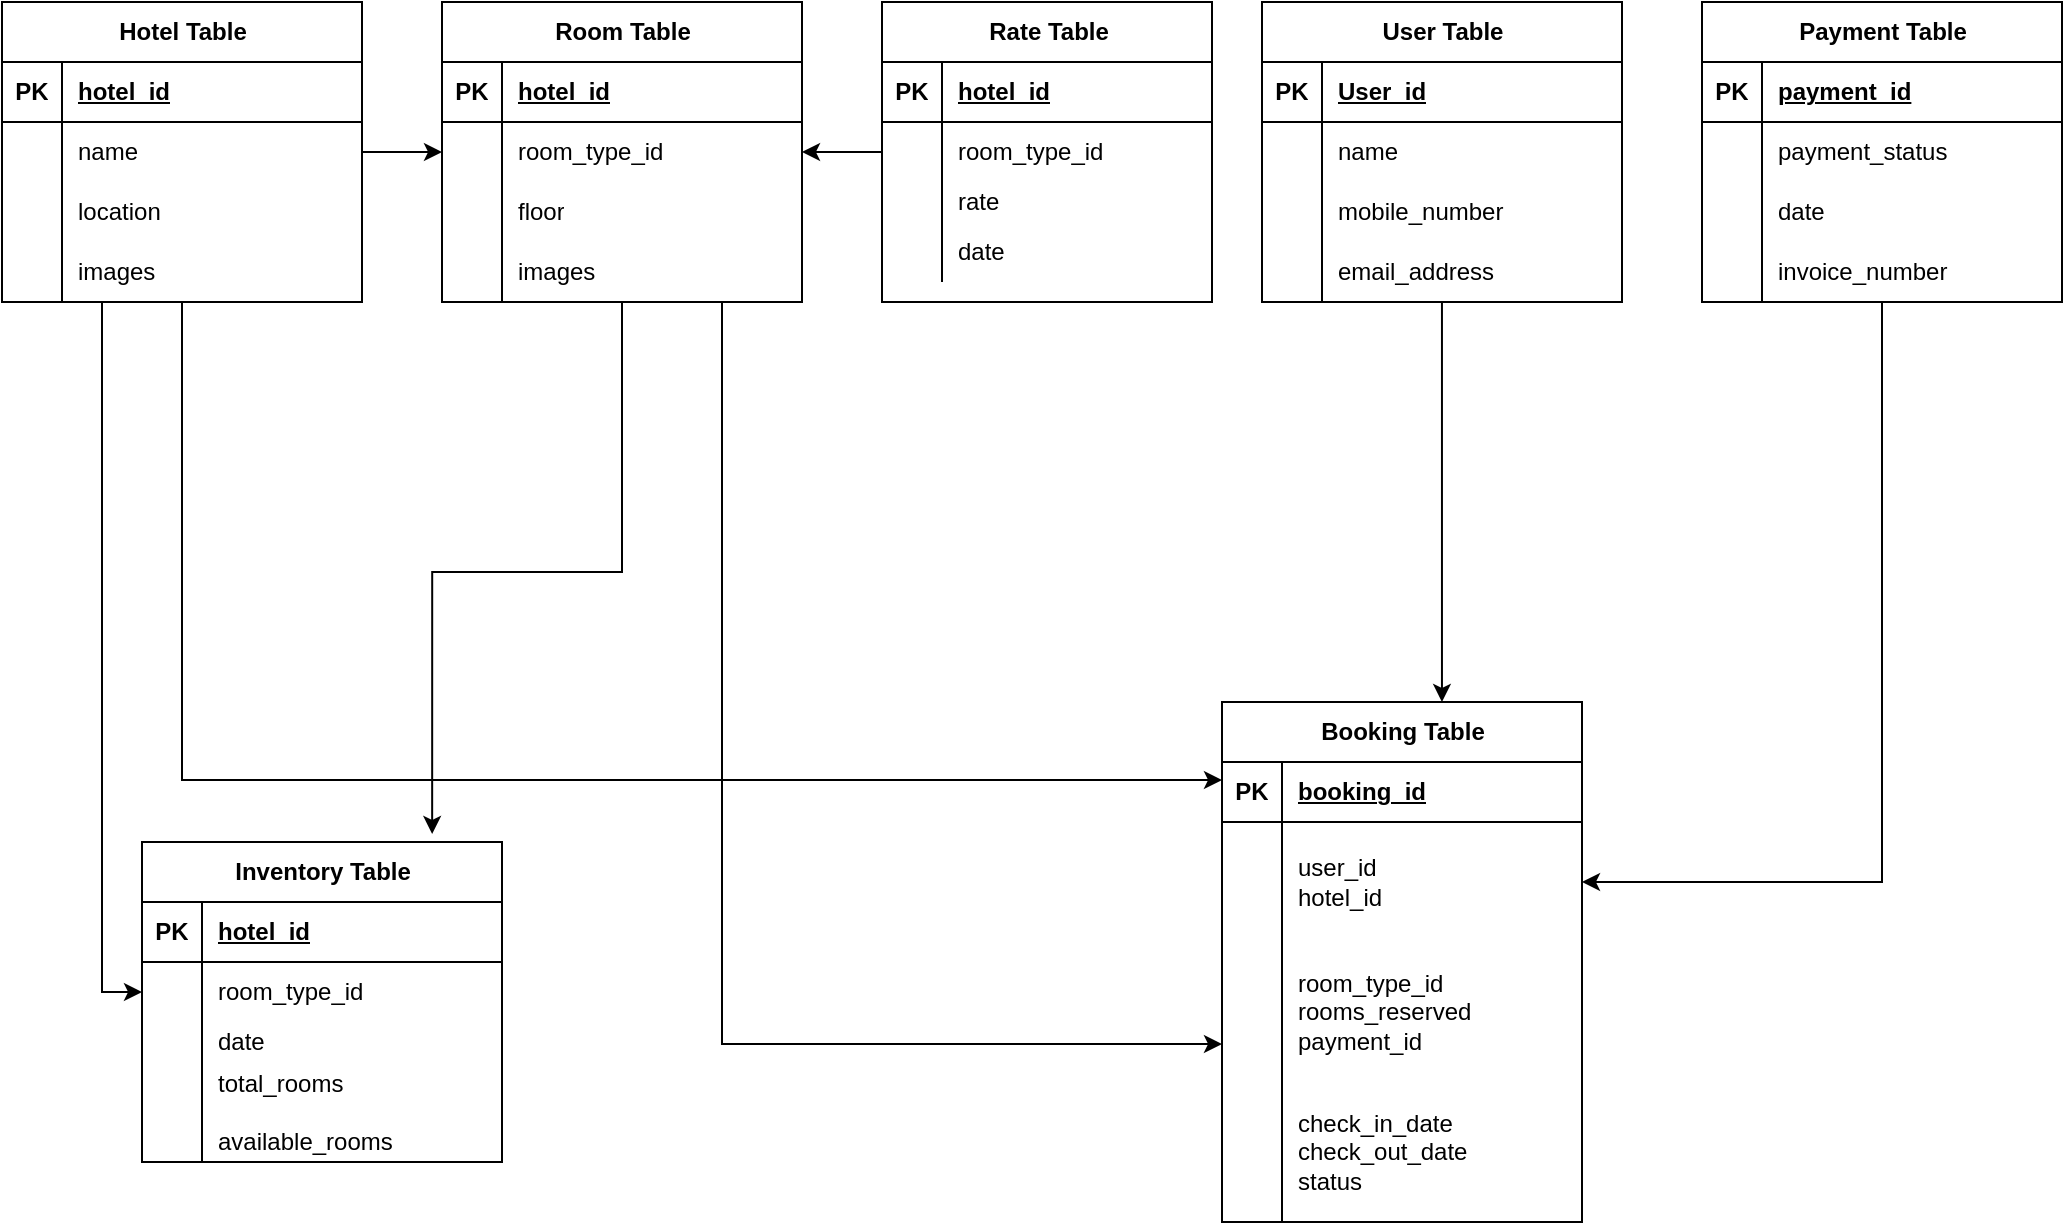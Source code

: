 <mxfile version="26.0.8">
  <diagram name="Page-1" id="91kWPEi9v97__Eyfj68g">
    <mxGraphModel dx="1034" dy="739" grid="1" gridSize="10" guides="1" tooltips="1" connect="1" arrows="1" fold="1" page="1" pageScale="1" pageWidth="850" pageHeight="1100" math="0" shadow="0">
      <root>
        <mxCell id="0" />
        <mxCell id="1" parent="0" />
        <mxCell id="qnLXhBrx2bTxhAxsu5Qp-27" value="" style="edgeStyle=orthogonalEdgeStyle;rounded=0;orthogonalLoop=1;jettySize=auto;html=1;" edge="1" parent="1" source="qnLXhBrx2bTxhAxsu5Qp-1" target="qnLXhBrx2bTxhAxsu5Qp-14">
          <mxGeometry relative="1" as="geometry" />
        </mxCell>
        <mxCell id="qnLXhBrx2bTxhAxsu5Qp-132" style="edgeStyle=orthogonalEdgeStyle;rounded=0;orthogonalLoop=1;jettySize=auto;html=1;entryX=0;entryY=0.5;entryDx=0;entryDy=0;" edge="1" parent="1" source="qnLXhBrx2bTxhAxsu5Qp-1" target="qnLXhBrx2bTxhAxsu5Qp-61">
          <mxGeometry relative="1" as="geometry">
            <Array as="points">
              <mxPoint x="110" y="585" />
            </Array>
          </mxGeometry>
        </mxCell>
        <mxCell id="qnLXhBrx2bTxhAxsu5Qp-1" value="Hotel Table" style="shape=table;startSize=30;container=1;collapsible=1;childLayout=tableLayout;fixedRows=1;rowLines=0;fontStyle=1;align=center;resizeLast=1;html=1;" vertex="1" parent="1">
          <mxGeometry x="60" y="90" width="180" height="150" as="geometry" />
        </mxCell>
        <mxCell id="qnLXhBrx2bTxhAxsu5Qp-2" value="" style="shape=tableRow;horizontal=0;startSize=0;swimlaneHead=0;swimlaneBody=0;fillColor=none;collapsible=0;dropTarget=0;points=[[0,0.5],[1,0.5]];portConstraint=eastwest;top=0;left=0;right=0;bottom=1;" vertex="1" parent="qnLXhBrx2bTxhAxsu5Qp-1">
          <mxGeometry y="30" width="180" height="30" as="geometry" />
        </mxCell>
        <mxCell id="qnLXhBrx2bTxhAxsu5Qp-3" value="PK" style="shape=partialRectangle;connectable=0;fillColor=none;top=0;left=0;bottom=0;right=0;fontStyle=1;overflow=hidden;whiteSpace=wrap;html=1;" vertex="1" parent="qnLXhBrx2bTxhAxsu5Qp-2">
          <mxGeometry width="30" height="30" as="geometry">
            <mxRectangle width="30" height="30" as="alternateBounds" />
          </mxGeometry>
        </mxCell>
        <mxCell id="qnLXhBrx2bTxhAxsu5Qp-4" value="hotel_id" style="shape=partialRectangle;connectable=0;fillColor=none;top=0;left=0;bottom=0;right=0;align=left;spacingLeft=6;fontStyle=5;overflow=hidden;whiteSpace=wrap;html=1;" vertex="1" parent="qnLXhBrx2bTxhAxsu5Qp-2">
          <mxGeometry x="30" width="150" height="30" as="geometry">
            <mxRectangle width="150" height="30" as="alternateBounds" />
          </mxGeometry>
        </mxCell>
        <mxCell id="qnLXhBrx2bTxhAxsu5Qp-5" value="" style="shape=tableRow;horizontal=0;startSize=0;swimlaneHead=0;swimlaneBody=0;fillColor=none;collapsible=0;dropTarget=0;points=[[0,0.5],[1,0.5]];portConstraint=eastwest;top=0;left=0;right=0;bottom=0;" vertex="1" parent="qnLXhBrx2bTxhAxsu5Qp-1">
          <mxGeometry y="60" width="180" height="30" as="geometry" />
        </mxCell>
        <mxCell id="qnLXhBrx2bTxhAxsu5Qp-6" value="" style="shape=partialRectangle;connectable=0;fillColor=none;top=0;left=0;bottom=0;right=0;editable=1;overflow=hidden;whiteSpace=wrap;html=1;" vertex="1" parent="qnLXhBrx2bTxhAxsu5Qp-5">
          <mxGeometry width="30" height="30" as="geometry">
            <mxRectangle width="30" height="30" as="alternateBounds" />
          </mxGeometry>
        </mxCell>
        <mxCell id="qnLXhBrx2bTxhAxsu5Qp-7" value="name" style="shape=partialRectangle;connectable=0;fillColor=none;top=0;left=0;bottom=0;right=0;align=left;spacingLeft=6;overflow=hidden;whiteSpace=wrap;html=1;" vertex="1" parent="qnLXhBrx2bTxhAxsu5Qp-5">
          <mxGeometry x="30" width="150" height="30" as="geometry">
            <mxRectangle width="150" height="30" as="alternateBounds" />
          </mxGeometry>
        </mxCell>
        <mxCell id="qnLXhBrx2bTxhAxsu5Qp-8" value="" style="shape=tableRow;horizontal=0;startSize=0;swimlaneHead=0;swimlaneBody=0;fillColor=none;collapsible=0;dropTarget=0;points=[[0,0.5],[1,0.5]];portConstraint=eastwest;top=0;left=0;right=0;bottom=0;" vertex="1" parent="qnLXhBrx2bTxhAxsu5Qp-1">
          <mxGeometry y="90" width="180" height="30" as="geometry" />
        </mxCell>
        <mxCell id="qnLXhBrx2bTxhAxsu5Qp-9" value="" style="shape=partialRectangle;connectable=0;fillColor=none;top=0;left=0;bottom=0;right=0;editable=1;overflow=hidden;whiteSpace=wrap;html=1;" vertex="1" parent="qnLXhBrx2bTxhAxsu5Qp-8">
          <mxGeometry width="30" height="30" as="geometry">
            <mxRectangle width="30" height="30" as="alternateBounds" />
          </mxGeometry>
        </mxCell>
        <mxCell id="qnLXhBrx2bTxhAxsu5Qp-10" value="location" style="shape=partialRectangle;connectable=0;fillColor=none;top=0;left=0;bottom=0;right=0;align=left;spacingLeft=6;overflow=hidden;whiteSpace=wrap;html=1;" vertex="1" parent="qnLXhBrx2bTxhAxsu5Qp-8">
          <mxGeometry x="30" width="150" height="30" as="geometry">
            <mxRectangle width="150" height="30" as="alternateBounds" />
          </mxGeometry>
        </mxCell>
        <mxCell id="qnLXhBrx2bTxhAxsu5Qp-11" value="" style="shape=tableRow;horizontal=0;startSize=0;swimlaneHead=0;swimlaneBody=0;fillColor=none;collapsible=0;dropTarget=0;points=[[0,0.5],[1,0.5]];portConstraint=eastwest;top=0;left=0;right=0;bottom=0;" vertex="1" parent="qnLXhBrx2bTxhAxsu5Qp-1">
          <mxGeometry y="120" width="180" height="30" as="geometry" />
        </mxCell>
        <mxCell id="qnLXhBrx2bTxhAxsu5Qp-12" value="" style="shape=partialRectangle;connectable=0;fillColor=none;top=0;left=0;bottom=0;right=0;editable=1;overflow=hidden;whiteSpace=wrap;html=1;" vertex="1" parent="qnLXhBrx2bTxhAxsu5Qp-11">
          <mxGeometry width="30" height="30" as="geometry">
            <mxRectangle width="30" height="30" as="alternateBounds" />
          </mxGeometry>
        </mxCell>
        <mxCell id="qnLXhBrx2bTxhAxsu5Qp-13" value="images" style="shape=partialRectangle;connectable=0;fillColor=none;top=0;left=0;bottom=0;right=0;align=left;spacingLeft=6;overflow=hidden;whiteSpace=wrap;html=1;" vertex="1" parent="qnLXhBrx2bTxhAxsu5Qp-11">
          <mxGeometry x="30" width="150" height="30" as="geometry">
            <mxRectangle width="150" height="30" as="alternateBounds" />
          </mxGeometry>
        </mxCell>
        <mxCell id="qnLXhBrx2bTxhAxsu5Qp-14" value="Room Table" style="shape=table;startSize=30;container=1;collapsible=1;childLayout=tableLayout;fixedRows=1;rowLines=0;fontStyle=1;align=center;resizeLast=1;html=1;" vertex="1" parent="1">
          <mxGeometry x="280" y="90" width="180" height="150" as="geometry" />
        </mxCell>
        <mxCell id="qnLXhBrx2bTxhAxsu5Qp-15" value="" style="shape=tableRow;horizontal=0;startSize=0;swimlaneHead=0;swimlaneBody=0;fillColor=none;collapsible=0;dropTarget=0;points=[[0,0.5],[1,0.5]];portConstraint=eastwest;top=0;left=0;right=0;bottom=1;" vertex="1" parent="qnLXhBrx2bTxhAxsu5Qp-14">
          <mxGeometry y="30" width="180" height="30" as="geometry" />
        </mxCell>
        <mxCell id="qnLXhBrx2bTxhAxsu5Qp-16" value="PK" style="shape=partialRectangle;connectable=0;fillColor=none;top=0;left=0;bottom=0;right=0;fontStyle=1;overflow=hidden;whiteSpace=wrap;html=1;" vertex="1" parent="qnLXhBrx2bTxhAxsu5Qp-15">
          <mxGeometry width="30" height="30" as="geometry">
            <mxRectangle width="30" height="30" as="alternateBounds" />
          </mxGeometry>
        </mxCell>
        <mxCell id="qnLXhBrx2bTxhAxsu5Qp-17" value="hotel_id" style="shape=partialRectangle;connectable=0;fillColor=none;top=0;left=0;bottom=0;right=0;align=left;spacingLeft=6;fontStyle=5;overflow=hidden;whiteSpace=wrap;html=1;" vertex="1" parent="qnLXhBrx2bTxhAxsu5Qp-15">
          <mxGeometry x="30" width="150" height="30" as="geometry">
            <mxRectangle width="150" height="30" as="alternateBounds" />
          </mxGeometry>
        </mxCell>
        <mxCell id="qnLXhBrx2bTxhAxsu5Qp-18" value="" style="shape=tableRow;horizontal=0;startSize=0;swimlaneHead=0;swimlaneBody=0;fillColor=none;collapsible=0;dropTarget=0;points=[[0,0.5],[1,0.5]];portConstraint=eastwest;top=0;left=0;right=0;bottom=0;" vertex="1" parent="qnLXhBrx2bTxhAxsu5Qp-14">
          <mxGeometry y="60" width="180" height="30" as="geometry" />
        </mxCell>
        <mxCell id="qnLXhBrx2bTxhAxsu5Qp-19" value="" style="shape=partialRectangle;connectable=0;fillColor=none;top=0;left=0;bottom=0;right=0;editable=1;overflow=hidden;whiteSpace=wrap;html=1;" vertex="1" parent="qnLXhBrx2bTxhAxsu5Qp-18">
          <mxGeometry width="30" height="30" as="geometry">
            <mxRectangle width="30" height="30" as="alternateBounds" />
          </mxGeometry>
        </mxCell>
        <mxCell id="qnLXhBrx2bTxhAxsu5Qp-20" value="room_type_id" style="shape=partialRectangle;connectable=0;fillColor=none;top=0;left=0;bottom=0;right=0;align=left;spacingLeft=6;overflow=hidden;whiteSpace=wrap;html=1;" vertex="1" parent="qnLXhBrx2bTxhAxsu5Qp-18">
          <mxGeometry x="30" width="150" height="30" as="geometry">
            <mxRectangle width="150" height="30" as="alternateBounds" />
          </mxGeometry>
        </mxCell>
        <mxCell id="qnLXhBrx2bTxhAxsu5Qp-21" value="" style="shape=tableRow;horizontal=0;startSize=0;swimlaneHead=0;swimlaneBody=0;fillColor=none;collapsible=0;dropTarget=0;points=[[0,0.5],[1,0.5]];portConstraint=eastwest;top=0;left=0;right=0;bottom=0;" vertex="1" parent="qnLXhBrx2bTxhAxsu5Qp-14">
          <mxGeometry y="90" width="180" height="30" as="geometry" />
        </mxCell>
        <mxCell id="qnLXhBrx2bTxhAxsu5Qp-22" value="" style="shape=partialRectangle;connectable=0;fillColor=none;top=0;left=0;bottom=0;right=0;editable=1;overflow=hidden;whiteSpace=wrap;html=1;" vertex="1" parent="qnLXhBrx2bTxhAxsu5Qp-21">
          <mxGeometry width="30" height="30" as="geometry">
            <mxRectangle width="30" height="30" as="alternateBounds" />
          </mxGeometry>
        </mxCell>
        <mxCell id="qnLXhBrx2bTxhAxsu5Qp-23" value="floor" style="shape=partialRectangle;connectable=0;fillColor=none;top=0;left=0;bottom=0;right=0;align=left;spacingLeft=6;overflow=hidden;whiteSpace=wrap;html=1;" vertex="1" parent="qnLXhBrx2bTxhAxsu5Qp-21">
          <mxGeometry x="30" width="150" height="30" as="geometry">
            <mxRectangle width="150" height="30" as="alternateBounds" />
          </mxGeometry>
        </mxCell>
        <mxCell id="qnLXhBrx2bTxhAxsu5Qp-24" value="" style="shape=tableRow;horizontal=0;startSize=0;swimlaneHead=0;swimlaneBody=0;fillColor=none;collapsible=0;dropTarget=0;points=[[0,0.5],[1,0.5]];portConstraint=eastwest;top=0;left=0;right=0;bottom=0;" vertex="1" parent="qnLXhBrx2bTxhAxsu5Qp-14">
          <mxGeometry y="120" width="180" height="30" as="geometry" />
        </mxCell>
        <mxCell id="qnLXhBrx2bTxhAxsu5Qp-25" value="" style="shape=partialRectangle;connectable=0;fillColor=none;top=0;left=0;bottom=0;right=0;editable=1;overflow=hidden;whiteSpace=wrap;html=1;" vertex="1" parent="qnLXhBrx2bTxhAxsu5Qp-24">
          <mxGeometry width="30" height="30" as="geometry">
            <mxRectangle width="30" height="30" as="alternateBounds" />
          </mxGeometry>
        </mxCell>
        <mxCell id="qnLXhBrx2bTxhAxsu5Qp-26" value="images" style="shape=partialRectangle;connectable=0;fillColor=none;top=0;left=0;bottom=0;right=0;align=left;spacingLeft=6;overflow=hidden;whiteSpace=wrap;html=1;" vertex="1" parent="qnLXhBrx2bTxhAxsu5Qp-24">
          <mxGeometry x="30" width="150" height="30" as="geometry">
            <mxRectangle width="150" height="30" as="alternateBounds" />
          </mxGeometry>
        </mxCell>
        <mxCell id="qnLXhBrx2bTxhAxsu5Qp-57" value="Inventory Table" style="shape=table;startSize=30;container=1;collapsible=1;childLayout=tableLayout;fixedRows=1;rowLines=0;fontStyle=1;align=center;resizeLast=1;html=1;" vertex="1" parent="1">
          <mxGeometry x="130" y="510" width="180" height="160" as="geometry" />
        </mxCell>
        <mxCell id="qnLXhBrx2bTxhAxsu5Qp-58" value="" style="shape=tableRow;horizontal=0;startSize=0;swimlaneHead=0;swimlaneBody=0;fillColor=none;collapsible=0;dropTarget=0;points=[[0,0.5],[1,0.5]];portConstraint=eastwest;top=0;left=0;right=0;bottom=1;" vertex="1" parent="qnLXhBrx2bTxhAxsu5Qp-57">
          <mxGeometry y="30" width="180" height="30" as="geometry" />
        </mxCell>
        <mxCell id="qnLXhBrx2bTxhAxsu5Qp-59" value="PK" style="shape=partialRectangle;connectable=0;fillColor=none;top=0;left=0;bottom=0;right=0;fontStyle=1;overflow=hidden;whiteSpace=wrap;html=1;" vertex="1" parent="qnLXhBrx2bTxhAxsu5Qp-58">
          <mxGeometry width="30" height="30" as="geometry">
            <mxRectangle width="30" height="30" as="alternateBounds" />
          </mxGeometry>
        </mxCell>
        <mxCell id="qnLXhBrx2bTxhAxsu5Qp-60" value="hotel_id" style="shape=partialRectangle;connectable=0;fillColor=none;top=0;left=0;bottom=0;right=0;align=left;spacingLeft=6;fontStyle=5;overflow=hidden;whiteSpace=wrap;html=1;" vertex="1" parent="qnLXhBrx2bTxhAxsu5Qp-58">
          <mxGeometry x="30" width="150" height="30" as="geometry">
            <mxRectangle width="150" height="30" as="alternateBounds" />
          </mxGeometry>
        </mxCell>
        <mxCell id="qnLXhBrx2bTxhAxsu5Qp-61" value="" style="shape=tableRow;horizontal=0;startSize=0;swimlaneHead=0;swimlaneBody=0;fillColor=none;collapsible=0;dropTarget=0;points=[[0,0.5],[1,0.5]];portConstraint=eastwest;top=0;left=0;right=0;bottom=0;" vertex="1" parent="qnLXhBrx2bTxhAxsu5Qp-57">
          <mxGeometry y="60" width="180" height="30" as="geometry" />
        </mxCell>
        <mxCell id="qnLXhBrx2bTxhAxsu5Qp-62" value="" style="shape=partialRectangle;connectable=0;fillColor=none;top=0;left=0;bottom=0;right=0;editable=1;overflow=hidden;whiteSpace=wrap;html=1;" vertex="1" parent="qnLXhBrx2bTxhAxsu5Qp-61">
          <mxGeometry width="30" height="30" as="geometry">
            <mxRectangle width="30" height="30" as="alternateBounds" />
          </mxGeometry>
        </mxCell>
        <mxCell id="qnLXhBrx2bTxhAxsu5Qp-63" value="room_type_id" style="shape=partialRectangle;connectable=0;fillColor=none;top=0;left=0;bottom=0;right=0;align=left;spacingLeft=6;overflow=hidden;whiteSpace=wrap;html=1;" vertex="1" parent="qnLXhBrx2bTxhAxsu5Qp-61">
          <mxGeometry x="30" width="150" height="30" as="geometry">
            <mxRectangle width="150" height="30" as="alternateBounds" />
          </mxGeometry>
        </mxCell>
        <mxCell id="qnLXhBrx2bTxhAxsu5Qp-64" value="" style="shape=tableRow;horizontal=0;startSize=0;swimlaneHead=0;swimlaneBody=0;fillColor=none;collapsible=0;dropTarget=0;points=[[0,0.5],[1,0.5]];portConstraint=eastwest;top=0;left=0;right=0;bottom=0;" vertex="1" parent="qnLXhBrx2bTxhAxsu5Qp-57">
          <mxGeometry y="90" width="180" height="20" as="geometry" />
        </mxCell>
        <mxCell id="qnLXhBrx2bTxhAxsu5Qp-65" value="" style="shape=partialRectangle;connectable=0;fillColor=none;top=0;left=0;bottom=0;right=0;editable=1;overflow=hidden;whiteSpace=wrap;html=1;" vertex="1" parent="qnLXhBrx2bTxhAxsu5Qp-64">
          <mxGeometry width="30" height="20" as="geometry">
            <mxRectangle width="30" height="20" as="alternateBounds" />
          </mxGeometry>
        </mxCell>
        <mxCell id="qnLXhBrx2bTxhAxsu5Qp-66" value="date" style="shape=partialRectangle;connectable=0;fillColor=none;top=0;left=0;bottom=0;right=0;align=left;spacingLeft=6;overflow=hidden;whiteSpace=wrap;html=1;" vertex="1" parent="qnLXhBrx2bTxhAxsu5Qp-64">
          <mxGeometry x="30" width="150" height="20" as="geometry">
            <mxRectangle width="150" height="20" as="alternateBounds" />
          </mxGeometry>
        </mxCell>
        <mxCell id="qnLXhBrx2bTxhAxsu5Qp-67" value="" style="shape=tableRow;horizontal=0;startSize=0;swimlaneHead=0;swimlaneBody=0;fillColor=none;collapsible=0;dropTarget=0;points=[[0,0.5],[1,0.5]];portConstraint=eastwest;top=0;left=0;right=0;bottom=0;" vertex="1" parent="qnLXhBrx2bTxhAxsu5Qp-57">
          <mxGeometry y="110" width="180" height="50" as="geometry" />
        </mxCell>
        <mxCell id="qnLXhBrx2bTxhAxsu5Qp-68" value="" style="shape=partialRectangle;connectable=0;fillColor=none;top=0;left=0;bottom=0;right=0;editable=1;overflow=hidden;whiteSpace=wrap;html=1;" vertex="1" parent="qnLXhBrx2bTxhAxsu5Qp-67">
          <mxGeometry width="30" height="50" as="geometry">
            <mxRectangle width="30" height="50" as="alternateBounds" />
          </mxGeometry>
        </mxCell>
        <mxCell id="qnLXhBrx2bTxhAxsu5Qp-69" value="total_rooms&lt;div&gt;&lt;br&gt;&lt;div&gt;available_rooms&lt;/div&gt;&lt;/div&gt;" style="shape=partialRectangle;connectable=0;fillColor=none;top=0;left=0;bottom=0;right=0;align=left;spacingLeft=6;overflow=hidden;whiteSpace=wrap;html=1;" vertex="1" parent="qnLXhBrx2bTxhAxsu5Qp-67">
          <mxGeometry x="30" width="150" height="50" as="geometry">
            <mxRectangle width="150" height="50" as="alternateBounds" />
          </mxGeometry>
        </mxCell>
        <mxCell id="qnLXhBrx2bTxhAxsu5Qp-72" value="User Table" style="shape=table;startSize=30;container=1;collapsible=1;childLayout=tableLayout;fixedRows=1;rowLines=0;fontStyle=1;align=center;resizeLast=1;html=1;" vertex="1" parent="1">
          <mxGeometry x="690" y="90" width="180" height="150" as="geometry" />
        </mxCell>
        <mxCell id="qnLXhBrx2bTxhAxsu5Qp-73" value="" style="shape=tableRow;horizontal=0;startSize=0;swimlaneHead=0;swimlaneBody=0;fillColor=none;collapsible=0;dropTarget=0;points=[[0,0.5],[1,0.5]];portConstraint=eastwest;top=0;left=0;right=0;bottom=1;" vertex="1" parent="qnLXhBrx2bTxhAxsu5Qp-72">
          <mxGeometry y="30" width="180" height="30" as="geometry" />
        </mxCell>
        <mxCell id="qnLXhBrx2bTxhAxsu5Qp-74" value="PK" style="shape=partialRectangle;connectable=0;fillColor=none;top=0;left=0;bottom=0;right=0;fontStyle=1;overflow=hidden;whiteSpace=wrap;html=1;" vertex="1" parent="qnLXhBrx2bTxhAxsu5Qp-73">
          <mxGeometry width="30" height="30" as="geometry">
            <mxRectangle width="30" height="30" as="alternateBounds" />
          </mxGeometry>
        </mxCell>
        <mxCell id="qnLXhBrx2bTxhAxsu5Qp-75" value="User_id" style="shape=partialRectangle;connectable=0;fillColor=none;top=0;left=0;bottom=0;right=0;align=left;spacingLeft=6;fontStyle=5;overflow=hidden;whiteSpace=wrap;html=1;" vertex="1" parent="qnLXhBrx2bTxhAxsu5Qp-73">
          <mxGeometry x="30" width="150" height="30" as="geometry">
            <mxRectangle width="150" height="30" as="alternateBounds" />
          </mxGeometry>
        </mxCell>
        <mxCell id="qnLXhBrx2bTxhAxsu5Qp-76" value="" style="shape=tableRow;horizontal=0;startSize=0;swimlaneHead=0;swimlaneBody=0;fillColor=none;collapsible=0;dropTarget=0;points=[[0,0.5],[1,0.5]];portConstraint=eastwest;top=0;left=0;right=0;bottom=0;" vertex="1" parent="qnLXhBrx2bTxhAxsu5Qp-72">
          <mxGeometry y="60" width="180" height="30" as="geometry" />
        </mxCell>
        <mxCell id="qnLXhBrx2bTxhAxsu5Qp-77" value="" style="shape=partialRectangle;connectable=0;fillColor=none;top=0;left=0;bottom=0;right=0;editable=1;overflow=hidden;whiteSpace=wrap;html=1;" vertex="1" parent="qnLXhBrx2bTxhAxsu5Qp-76">
          <mxGeometry width="30" height="30" as="geometry">
            <mxRectangle width="30" height="30" as="alternateBounds" />
          </mxGeometry>
        </mxCell>
        <mxCell id="qnLXhBrx2bTxhAxsu5Qp-78" value="name" style="shape=partialRectangle;connectable=0;fillColor=none;top=0;left=0;bottom=0;right=0;align=left;spacingLeft=6;overflow=hidden;whiteSpace=wrap;html=1;" vertex="1" parent="qnLXhBrx2bTxhAxsu5Qp-76">
          <mxGeometry x="30" width="150" height="30" as="geometry">
            <mxRectangle width="150" height="30" as="alternateBounds" />
          </mxGeometry>
        </mxCell>
        <mxCell id="qnLXhBrx2bTxhAxsu5Qp-79" value="" style="shape=tableRow;horizontal=0;startSize=0;swimlaneHead=0;swimlaneBody=0;fillColor=none;collapsible=0;dropTarget=0;points=[[0,0.5],[1,0.5]];portConstraint=eastwest;top=0;left=0;right=0;bottom=0;" vertex="1" parent="qnLXhBrx2bTxhAxsu5Qp-72">
          <mxGeometry y="90" width="180" height="30" as="geometry" />
        </mxCell>
        <mxCell id="qnLXhBrx2bTxhAxsu5Qp-80" value="" style="shape=partialRectangle;connectable=0;fillColor=none;top=0;left=0;bottom=0;right=0;editable=1;overflow=hidden;whiteSpace=wrap;html=1;" vertex="1" parent="qnLXhBrx2bTxhAxsu5Qp-79">
          <mxGeometry width="30" height="30" as="geometry">
            <mxRectangle width="30" height="30" as="alternateBounds" />
          </mxGeometry>
        </mxCell>
        <mxCell id="qnLXhBrx2bTxhAxsu5Qp-81" value="mobile_number" style="shape=partialRectangle;connectable=0;fillColor=none;top=0;left=0;bottom=0;right=0;align=left;spacingLeft=6;overflow=hidden;whiteSpace=wrap;html=1;" vertex="1" parent="qnLXhBrx2bTxhAxsu5Qp-79">
          <mxGeometry x="30" width="150" height="30" as="geometry">
            <mxRectangle width="150" height="30" as="alternateBounds" />
          </mxGeometry>
        </mxCell>
        <mxCell id="qnLXhBrx2bTxhAxsu5Qp-82" value="" style="shape=tableRow;horizontal=0;startSize=0;swimlaneHead=0;swimlaneBody=0;fillColor=none;collapsible=0;dropTarget=0;points=[[0,0.5],[1,0.5]];portConstraint=eastwest;top=0;left=0;right=0;bottom=0;" vertex="1" parent="qnLXhBrx2bTxhAxsu5Qp-72">
          <mxGeometry y="120" width="180" height="30" as="geometry" />
        </mxCell>
        <mxCell id="qnLXhBrx2bTxhAxsu5Qp-83" value="" style="shape=partialRectangle;connectable=0;fillColor=none;top=0;left=0;bottom=0;right=0;editable=1;overflow=hidden;whiteSpace=wrap;html=1;" vertex="1" parent="qnLXhBrx2bTxhAxsu5Qp-82">
          <mxGeometry width="30" height="30" as="geometry">
            <mxRectangle width="30" height="30" as="alternateBounds" />
          </mxGeometry>
        </mxCell>
        <mxCell id="qnLXhBrx2bTxhAxsu5Qp-84" value="email_address" style="shape=partialRectangle;connectable=0;fillColor=none;top=0;left=0;bottom=0;right=0;align=left;spacingLeft=6;overflow=hidden;whiteSpace=wrap;html=1;" vertex="1" parent="qnLXhBrx2bTxhAxsu5Qp-82">
          <mxGeometry x="30" width="150" height="30" as="geometry">
            <mxRectangle width="150" height="30" as="alternateBounds" />
          </mxGeometry>
        </mxCell>
        <mxCell id="qnLXhBrx2bTxhAxsu5Qp-114" style="edgeStyle=orthogonalEdgeStyle;rounded=0;orthogonalLoop=1;jettySize=auto;html=1;entryX=1;entryY=0.5;entryDx=0;entryDy=0;" edge="1" parent="1" source="qnLXhBrx2bTxhAxsu5Qp-85" target="qnLXhBrx2bTxhAxsu5Qp-102">
          <mxGeometry relative="1" as="geometry" />
        </mxCell>
        <mxCell id="qnLXhBrx2bTxhAxsu5Qp-85" value="Payment Table" style="shape=table;startSize=30;container=1;collapsible=1;childLayout=tableLayout;fixedRows=1;rowLines=0;fontStyle=1;align=center;resizeLast=1;html=1;" vertex="1" parent="1">
          <mxGeometry x="910" y="90" width="180" height="150" as="geometry" />
        </mxCell>
        <mxCell id="qnLXhBrx2bTxhAxsu5Qp-86" value="" style="shape=tableRow;horizontal=0;startSize=0;swimlaneHead=0;swimlaneBody=0;fillColor=none;collapsible=0;dropTarget=0;points=[[0,0.5],[1,0.5]];portConstraint=eastwest;top=0;left=0;right=0;bottom=1;" vertex="1" parent="qnLXhBrx2bTxhAxsu5Qp-85">
          <mxGeometry y="30" width="180" height="30" as="geometry" />
        </mxCell>
        <mxCell id="qnLXhBrx2bTxhAxsu5Qp-87" value="PK" style="shape=partialRectangle;connectable=0;fillColor=none;top=0;left=0;bottom=0;right=0;fontStyle=1;overflow=hidden;whiteSpace=wrap;html=1;" vertex="1" parent="qnLXhBrx2bTxhAxsu5Qp-86">
          <mxGeometry width="30" height="30" as="geometry">
            <mxRectangle width="30" height="30" as="alternateBounds" />
          </mxGeometry>
        </mxCell>
        <mxCell id="qnLXhBrx2bTxhAxsu5Qp-88" value="payment_id" style="shape=partialRectangle;connectable=0;fillColor=none;top=0;left=0;bottom=0;right=0;align=left;spacingLeft=6;fontStyle=5;overflow=hidden;whiteSpace=wrap;html=1;" vertex="1" parent="qnLXhBrx2bTxhAxsu5Qp-86">
          <mxGeometry x="30" width="150" height="30" as="geometry">
            <mxRectangle width="150" height="30" as="alternateBounds" />
          </mxGeometry>
        </mxCell>
        <mxCell id="qnLXhBrx2bTxhAxsu5Qp-89" value="" style="shape=tableRow;horizontal=0;startSize=0;swimlaneHead=0;swimlaneBody=0;fillColor=none;collapsible=0;dropTarget=0;points=[[0,0.5],[1,0.5]];portConstraint=eastwest;top=0;left=0;right=0;bottom=0;" vertex="1" parent="qnLXhBrx2bTxhAxsu5Qp-85">
          <mxGeometry y="60" width="180" height="30" as="geometry" />
        </mxCell>
        <mxCell id="qnLXhBrx2bTxhAxsu5Qp-90" value="" style="shape=partialRectangle;connectable=0;fillColor=none;top=0;left=0;bottom=0;right=0;editable=1;overflow=hidden;whiteSpace=wrap;html=1;" vertex="1" parent="qnLXhBrx2bTxhAxsu5Qp-89">
          <mxGeometry width="30" height="30" as="geometry">
            <mxRectangle width="30" height="30" as="alternateBounds" />
          </mxGeometry>
        </mxCell>
        <mxCell id="qnLXhBrx2bTxhAxsu5Qp-91" value="payment_status" style="shape=partialRectangle;connectable=0;fillColor=none;top=0;left=0;bottom=0;right=0;align=left;spacingLeft=6;overflow=hidden;whiteSpace=wrap;html=1;" vertex="1" parent="qnLXhBrx2bTxhAxsu5Qp-89">
          <mxGeometry x="30" width="150" height="30" as="geometry">
            <mxRectangle width="150" height="30" as="alternateBounds" />
          </mxGeometry>
        </mxCell>
        <mxCell id="qnLXhBrx2bTxhAxsu5Qp-92" value="" style="shape=tableRow;horizontal=0;startSize=0;swimlaneHead=0;swimlaneBody=0;fillColor=none;collapsible=0;dropTarget=0;points=[[0,0.5],[1,0.5]];portConstraint=eastwest;top=0;left=0;right=0;bottom=0;" vertex="1" parent="qnLXhBrx2bTxhAxsu5Qp-85">
          <mxGeometry y="90" width="180" height="30" as="geometry" />
        </mxCell>
        <mxCell id="qnLXhBrx2bTxhAxsu5Qp-93" value="" style="shape=partialRectangle;connectable=0;fillColor=none;top=0;left=0;bottom=0;right=0;editable=1;overflow=hidden;whiteSpace=wrap;html=1;" vertex="1" parent="qnLXhBrx2bTxhAxsu5Qp-92">
          <mxGeometry width="30" height="30" as="geometry">
            <mxRectangle width="30" height="30" as="alternateBounds" />
          </mxGeometry>
        </mxCell>
        <mxCell id="qnLXhBrx2bTxhAxsu5Qp-94" value="date" style="shape=partialRectangle;connectable=0;fillColor=none;top=0;left=0;bottom=0;right=0;align=left;spacingLeft=6;overflow=hidden;whiteSpace=wrap;html=1;" vertex="1" parent="qnLXhBrx2bTxhAxsu5Qp-92">
          <mxGeometry x="30" width="150" height="30" as="geometry">
            <mxRectangle width="150" height="30" as="alternateBounds" />
          </mxGeometry>
        </mxCell>
        <mxCell id="qnLXhBrx2bTxhAxsu5Qp-95" value="" style="shape=tableRow;horizontal=0;startSize=0;swimlaneHead=0;swimlaneBody=0;fillColor=none;collapsible=0;dropTarget=0;points=[[0,0.5],[1,0.5]];portConstraint=eastwest;top=0;left=0;right=0;bottom=0;" vertex="1" parent="qnLXhBrx2bTxhAxsu5Qp-85">
          <mxGeometry y="120" width="180" height="30" as="geometry" />
        </mxCell>
        <mxCell id="qnLXhBrx2bTxhAxsu5Qp-96" value="" style="shape=partialRectangle;connectable=0;fillColor=none;top=0;left=0;bottom=0;right=0;editable=1;overflow=hidden;whiteSpace=wrap;html=1;" vertex="1" parent="qnLXhBrx2bTxhAxsu5Qp-95">
          <mxGeometry width="30" height="30" as="geometry">
            <mxRectangle width="30" height="30" as="alternateBounds" />
          </mxGeometry>
        </mxCell>
        <mxCell id="qnLXhBrx2bTxhAxsu5Qp-97" value="invoice_number" style="shape=partialRectangle;connectable=0;fillColor=none;top=0;left=0;bottom=0;right=0;align=left;spacingLeft=6;overflow=hidden;whiteSpace=wrap;html=1;" vertex="1" parent="qnLXhBrx2bTxhAxsu5Qp-95">
          <mxGeometry x="30" width="150" height="30" as="geometry">
            <mxRectangle width="150" height="30" as="alternateBounds" />
          </mxGeometry>
        </mxCell>
        <mxCell id="qnLXhBrx2bTxhAxsu5Qp-98" value="Booking Table" style="shape=table;startSize=30;container=1;collapsible=1;childLayout=tableLayout;fixedRows=1;rowLines=0;fontStyle=1;align=center;resizeLast=1;html=1;" vertex="1" parent="1">
          <mxGeometry x="670" y="440" width="180" height="260" as="geometry" />
        </mxCell>
        <mxCell id="qnLXhBrx2bTxhAxsu5Qp-99" value="" style="shape=tableRow;horizontal=0;startSize=0;swimlaneHead=0;swimlaneBody=0;fillColor=none;collapsible=0;dropTarget=0;points=[[0,0.5],[1,0.5]];portConstraint=eastwest;top=0;left=0;right=0;bottom=1;" vertex="1" parent="qnLXhBrx2bTxhAxsu5Qp-98">
          <mxGeometry y="30" width="180" height="30" as="geometry" />
        </mxCell>
        <mxCell id="qnLXhBrx2bTxhAxsu5Qp-100" value="PK" style="shape=partialRectangle;connectable=0;fillColor=none;top=0;left=0;bottom=0;right=0;fontStyle=1;overflow=hidden;whiteSpace=wrap;html=1;" vertex="1" parent="qnLXhBrx2bTxhAxsu5Qp-99">
          <mxGeometry width="30" height="30" as="geometry">
            <mxRectangle width="30" height="30" as="alternateBounds" />
          </mxGeometry>
        </mxCell>
        <mxCell id="qnLXhBrx2bTxhAxsu5Qp-101" value="booking_id" style="shape=partialRectangle;connectable=0;fillColor=none;top=0;left=0;bottom=0;right=0;align=left;spacingLeft=6;fontStyle=5;overflow=hidden;whiteSpace=wrap;html=1;" vertex="1" parent="qnLXhBrx2bTxhAxsu5Qp-99">
          <mxGeometry x="30" width="150" height="30" as="geometry">
            <mxRectangle width="150" height="30" as="alternateBounds" />
          </mxGeometry>
        </mxCell>
        <mxCell id="qnLXhBrx2bTxhAxsu5Qp-102" value="" style="shape=tableRow;horizontal=0;startSize=0;swimlaneHead=0;swimlaneBody=0;fillColor=none;collapsible=0;dropTarget=0;points=[[0,0.5],[1,0.5]];portConstraint=eastwest;top=0;left=0;right=0;bottom=0;" vertex="1" parent="qnLXhBrx2bTxhAxsu5Qp-98">
          <mxGeometry y="60" width="180" height="60" as="geometry" />
        </mxCell>
        <mxCell id="qnLXhBrx2bTxhAxsu5Qp-103" value="" style="shape=partialRectangle;connectable=0;fillColor=none;top=0;left=0;bottom=0;right=0;editable=1;overflow=hidden;whiteSpace=wrap;html=1;" vertex="1" parent="qnLXhBrx2bTxhAxsu5Qp-102">
          <mxGeometry width="30" height="60" as="geometry">
            <mxRectangle width="30" height="60" as="alternateBounds" />
          </mxGeometry>
        </mxCell>
        <mxCell id="qnLXhBrx2bTxhAxsu5Qp-104" value="user_id&lt;div&gt;hotel_id&lt;/div&gt;" style="shape=partialRectangle;connectable=0;fillColor=none;top=0;left=0;bottom=0;right=0;align=left;spacingLeft=6;overflow=hidden;whiteSpace=wrap;html=1;" vertex="1" parent="qnLXhBrx2bTxhAxsu5Qp-102">
          <mxGeometry x="30" width="150" height="60" as="geometry">
            <mxRectangle width="150" height="60" as="alternateBounds" />
          </mxGeometry>
        </mxCell>
        <mxCell id="qnLXhBrx2bTxhAxsu5Qp-105" value="" style="shape=tableRow;horizontal=0;startSize=0;swimlaneHead=0;swimlaneBody=0;fillColor=none;collapsible=0;dropTarget=0;points=[[0,0.5],[1,0.5]];portConstraint=eastwest;top=0;left=0;right=0;bottom=0;" vertex="1" parent="qnLXhBrx2bTxhAxsu5Qp-98">
          <mxGeometry y="120" width="180" height="70" as="geometry" />
        </mxCell>
        <mxCell id="qnLXhBrx2bTxhAxsu5Qp-106" value="" style="shape=partialRectangle;connectable=0;fillColor=none;top=0;left=0;bottom=0;right=0;editable=1;overflow=hidden;whiteSpace=wrap;html=1;" vertex="1" parent="qnLXhBrx2bTxhAxsu5Qp-105">
          <mxGeometry width="30" height="70" as="geometry">
            <mxRectangle width="30" height="70" as="alternateBounds" />
          </mxGeometry>
        </mxCell>
        <mxCell id="qnLXhBrx2bTxhAxsu5Qp-107" value="room_type_id&lt;br&gt;rooms_reserved&lt;br&gt;payment_id" style="shape=partialRectangle;connectable=0;fillColor=none;top=0;left=0;bottom=0;right=0;align=left;spacingLeft=6;overflow=hidden;whiteSpace=wrap;html=1;" vertex="1" parent="qnLXhBrx2bTxhAxsu5Qp-105">
          <mxGeometry x="30" width="150" height="70" as="geometry">
            <mxRectangle width="150" height="70" as="alternateBounds" />
          </mxGeometry>
        </mxCell>
        <mxCell id="qnLXhBrx2bTxhAxsu5Qp-108" value="" style="shape=tableRow;horizontal=0;startSize=0;swimlaneHead=0;swimlaneBody=0;fillColor=none;collapsible=0;dropTarget=0;points=[[0,0.5],[1,0.5]];portConstraint=eastwest;top=0;left=0;right=0;bottom=0;" vertex="1" parent="qnLXhBrx2bTxhAxsu5Qp-98">
          <mxGeometry y="190" width="180" height="70" as="geometry" />
        </mxCell>
        <mxCell id="qnLXhBrx2bTxhAxsu5Qp-109" value="" style="shape=partialRectangle;connectable=0;fillColor=none;top=0;left=0;bottom=0;right=0;editable=1;overflow=hidden;whiteSpace=wrap;html=1;" vertex="1" parent="qnLXhBrx2bTxhAxsu5Qp-108">
          <mxGeometry width="30" height="70" as="geometry">
            <mxRectangle width="30" height="70" as="alternateBounds" />
          </mxGeometry>
        </mxCell>
        <mxCell id="qnLXhBrx2bTxhAxsu5Qp-110" value="check_in_date&lt;br&gt;check_out_date&lt;br&gt;status" style="shape=partialRectangle;connectable=0;fillColor=none;top=0;left=0;bottom=0;right=0;align=left;spacingLeft=6;overflow=hidden;whiteSpace=wrap;html=1;" vertex="1" parent="qnLXhBrx2bTxhAxsu5Qp-108">
          <mxGeometry x="30" width="150" height="70" as="geometry">
            <mxRectangle width="150" height="70" as="alternateBounds" />
          </mxGeometry>
        </mxCell>
        <mxCell id="qnLXhBrx2bTxhAxsu5Qp-115" value="Rate Table" style="shape=table;startSize=30;container=1;collapsible=1;childLayout=tableLayout;fixedRows=1;rowLines=0;fontStyle=1;align=center;resizeLast=1;html=1;" vertex="1" parent="1">
          <mxGeometry x="500" y="90" width="165" height="150" as="geometry" />
        </mxCell>
        <mxCell id="qnLXhBrx2bTxhAxsu5Qp-116" value="" style="shape=tableRow;horizontal=0;startSize=0;swimlaneHead=0;swimlaneBody=0;fillColor=none;collapsible=0;dropTarget=0;points=[[0,0.5],[1,0.5]];portConstraint=eastwest;top=0;left=0;right=0;bottom=1;" vertex="1" parent="qnLXhBrx2bTxhAxsu5Qp-115">
          <mxGeometry y="30" width="165" height="30" as="geometry" />
        </mxCell>
        <mxCell id="qnLXhBrx2bTxhAxsu5Qp-117" value="PK" style="shape=partialRectangle;connectable=0;fillColor=none;top=0;left=0;bottom=0;right=0;fontStyle=1;overflow=hidden;whiteSpace=wrap;html=1;" vertex="1" parent="qnLXhBrx2bTxhAxsu5Qp-116">
          <mxGeometry width="30" height="30" as="geometry">
            <mxRectangle width="30" height="30" as="alternateBounds" />
          </mxGeometry>
        </mxCell>
        <mxCell id="qnLXhBrx2bTxhAxsu5Qp-118" value="hotel_id" style="shape=partialRectangle;connectable=0;fillColor=none;top=0;left=0;bottom=0;right=0;align=left;spacingLeft=6;fontStyle=5;overflow=hidden;whiteSpace=wrap;html=1;" vertex="1" parent="qnLXhBrx2bTxhAxsu5Qp-116">
          <mxGeometry x="30" width="135" height="30" as="geometry">
            <mxRectangle width="135" height="30" as="alternateBounds" />
          </mxGeometry>
        </mxCell>
        <mxCell id="qnLXhBrx2bTxhAxsu5Qp-119" value="" style="shape=tableRow;horizontal=0;startSize=0;swimlaneHead=0;swimlaneBody=0;fillColor=none;collapsible=0;dropTarget=0;points=[[0,0.5],[1,0.5]];portConstraint=eastwest;top=0;left=0;right=0;bottom=0;" vertex="1" parent="qnLXhBrx2bTxhAxsu5Qp-115">
          <mxGeometry y="60" width="165" height="30" as="geometry" />
        </mxCell>
        <mxCell id="qnLXhBrx2bTxhAxsu5Qp-120" value="" style="shape=partialRectangle;connectable=0;fillColor=none;top=0;left=0;bottom=0;right=0;editable=1;overflow=hidden;whiteSpace=wrap;html=1;" vertex="1" parent="qnLXhBrx2bTxhAxsu5Qp-119">
          <mxGeometry width="30" height="30" as="geometry">
            <mxRectangle width="30" height="30" as="alternateBounds" />
          </mxGeometry>
        </mxCell>
        <mxCell id="qnLXhBrx2bTxhAxsu5Qp-121" value="room_type_id" style="shape=partialRectangle;connectable=0;fillColor=none;top=0;left=0;bottom=0;right=0;align=left;spacingLeft=6;overflow=hidden;whiteSpace=wrap;html=1;" vertex="1" parent="qnLXhBrx2bTxhAxsu5Qp-119">
          <mxGeometry x="30" width="135" height="30" as="geometry">
            <mxRectangle width="135" height="30" as="alternateBounds" />
          </mxGeometry>
        </mxCell>
        <mxCell id="qnLXhBrx2bTxhAxsu5Qp-122" value="" style="shape=tableRow;horizontal=0;startSize=0;swimlaneHead=0;swimlaneBody=0;fillColor=none;collapsible=0;dropTarget=0;points=[[0,0.5],[1,0.5]];portConstraint=eastwest;top=0;left=0;right=0;bottom=0;" vertex="1" parent="qnLXhBrx2bTxhAxsu5Qp-115">
          <mxGeometry y="90" width="165" height="20" as="geometry" />
        </mxCell>
        <mxCell id="qnLXhBrx2bTxhAxsu5Qp-123" value="" style="shape=partialRectangle;connectable=0;fillColor=none;top=0;left=0;bottom=0;right=0;editable=1;overflow=hidden;whiteSpace=wrap;html=1;" vertex="1" parent="qnLXhBrx2bTxhAxsu5Qp-122">
          <mxGeometry width="30" height="20" as="geometry">
            <mxRectangle width="30" height="20" as="alternateBounds" />
          </mxGeometry>
        </mxCell>
        <mxCell id="qnLXhBrx2bTxhAxsu5Qp-124" value="rate" style="shape=partialRectangle;connectable=0;fillColor=none;top=0;left=0;bottom=0;right=0;align=left;spacingLeft=6;overflow=hidden;whiteSpace=wrap;html=1;" vertex="1" parent="qnLXhBrx2bTxhAxsu5Qp-122">
          <mxGeometry x="30" width="135" height="20" as="geometry">
            <mxRectangle width="135" height="20" as="alternateBounds" />
          </mxGeometry>
        </mxCell>
        <mxCell id="qnLXhBrx2bTxhAxsu5Qp-125" value="" style="shape=tableRow;horizontal=0;startSize=0;swimlaneHead=0;swimlaneBody=0;fillColor=none;collapsible=0;dropTarget=0;points=[[0,0.5],[1,0.5]];portConstraint=eastwest;top=0;left=0;right=0;bottom=0;" vertex="1" parent="qnLXhBrx2bTxhAxsu5Qp-115">
          <mxGeometry y="110" width="165" height="30" as="geometry" />
        </mxCell>
        <mxCell id="qnLXhBrx2bTxhAxsu5Qp-126" value="" style="shape=partialRectangle;connectable=0;fillColor=none;top=0;left=0;bottom=0;right=0;editable=1;overflow=hidden;whiteSpace=wrap;html=1;" vertex="1" parent="qnLXhBrx2bTxhAxsu5Qp-125">
          <mxGeometry width="30" height="30" as="geometry">
            <mxRectangle width="30" height="30" as="alternateBounds" />
          </mxGeometry>
        </mxCell>
        <mxCell id="qnLXhBrx2bTxhAxsu5Qp-127" value="date" style="shape=partialRectangle;connectable=0;fillColor=none;top=0;left=0;bottom=0;right=0;align=left;spacingLeft=6;overflow=hidden;whiteSpace=wrap;html=1;" vertex="1" parent="qnLXhBrx2bTxhAxsu5Qp-125">
          <mxGeometry x="30" width="135" height="30" as="geometry">
            <mxRectangle width="135" height="30" as="alternateBounds" />
          </mxGeometry>
        </mxCell>
        <mxCell id="qnLXhBrx2bTxhAxsu5Qp-128" style="edgeStyle=orthogonalEdgeStyle;rounded=0;orthogonalLoop=1;jettySize=auto;html=1;entryX=1;entryY=0.5;entryDx=0;entryDy=0;" edge="1" parent="1" source="qnLXhBrx2bTxhAxsu5Qp-119" target="qnLXhBrx2bTxhAxsu5Qp-18">
          <mxGeometry relative="1" as="geometry" />
        </mxCell>
        <mxCell id="qnLXhBrx2bTxhAxsu5Qp-129" style="edgeStyle=orthogonalEdgeStyle;rounded=0;orthogonalLoop=1;jettySize=auto;html=1;entryX=0.611;entryY=0;entryDx=0;entryDy=0;entryPerimeter=0;" edge="1" parent="1" source="qnLXhBrx2bTxhAxsu5Qp-72" target="qnLXhBrx2bTxhAxsu5Qp-98">
          <mxGeometry relative="1" as="geometry" />
        </mxCell>
        <mxCell id="qnLXhBrx2bTxhAxsu5Qp-130" style="edgeStyle=orthogonalEdgeStyle;rounded=0;orthogonalLoop=1;jettySize=auto;html=1;entryX=0.806;entryY=-0.025;entryDx=0;entryDy=0;entryPerimeter=0;" edge="1" parent="1" source="qnLXhBrx2bTxhAxsu5Qp-14" target="qnLXhBrx2bTxhAxsu5Qp-57">
          <mxGeometry relative="1" as="geometry" />
        </mxCell>
        <mxCell id="qnLXhBrx2bTxhAxsu5Qp-131" style="edgeStyle=orthogonalEdgeStyle;rounded=0;orthogonalLoop=1;jettySize=auto;html=1;entryX=0;entryY=0.3;entryDx=0;entryDy=0;entryPerimeter=0;" edge="1" parent="1" source="qnLXhBrx2bTxhAxsu5Qp-1" target="qnLXhBrx2bTxhAxsu5Qp-99">
          <mxGeometry relative="1" as="geometry" />
        </mxCell>
        <mxCell id="qnLXhBrx2bTxhAxsu5Qp-133" style="edgeStyle=orthogonalEdgeStyle;rounded=0;orthogonalLoop=1;jettySize=auto;html=1;entryX=0;entryY=0.729;entryDx=0;entryDy=0;entryPerimeter=0;" edge="1" parent="1" source="qnLXhBrx2bTxhAxsu5Qp-14" target="qnLXhBrx2bTxhAxsu5Qp-105">
          <mxGeometry relative="1" as="geometry">
            <Array as="points">
              <mxPoint x="420" y="611" />
            </Array>
          </mxGeometry>
        </mxCell>
      </root>
    </mxGraphModel>
  </diagram>
</mxfile>
